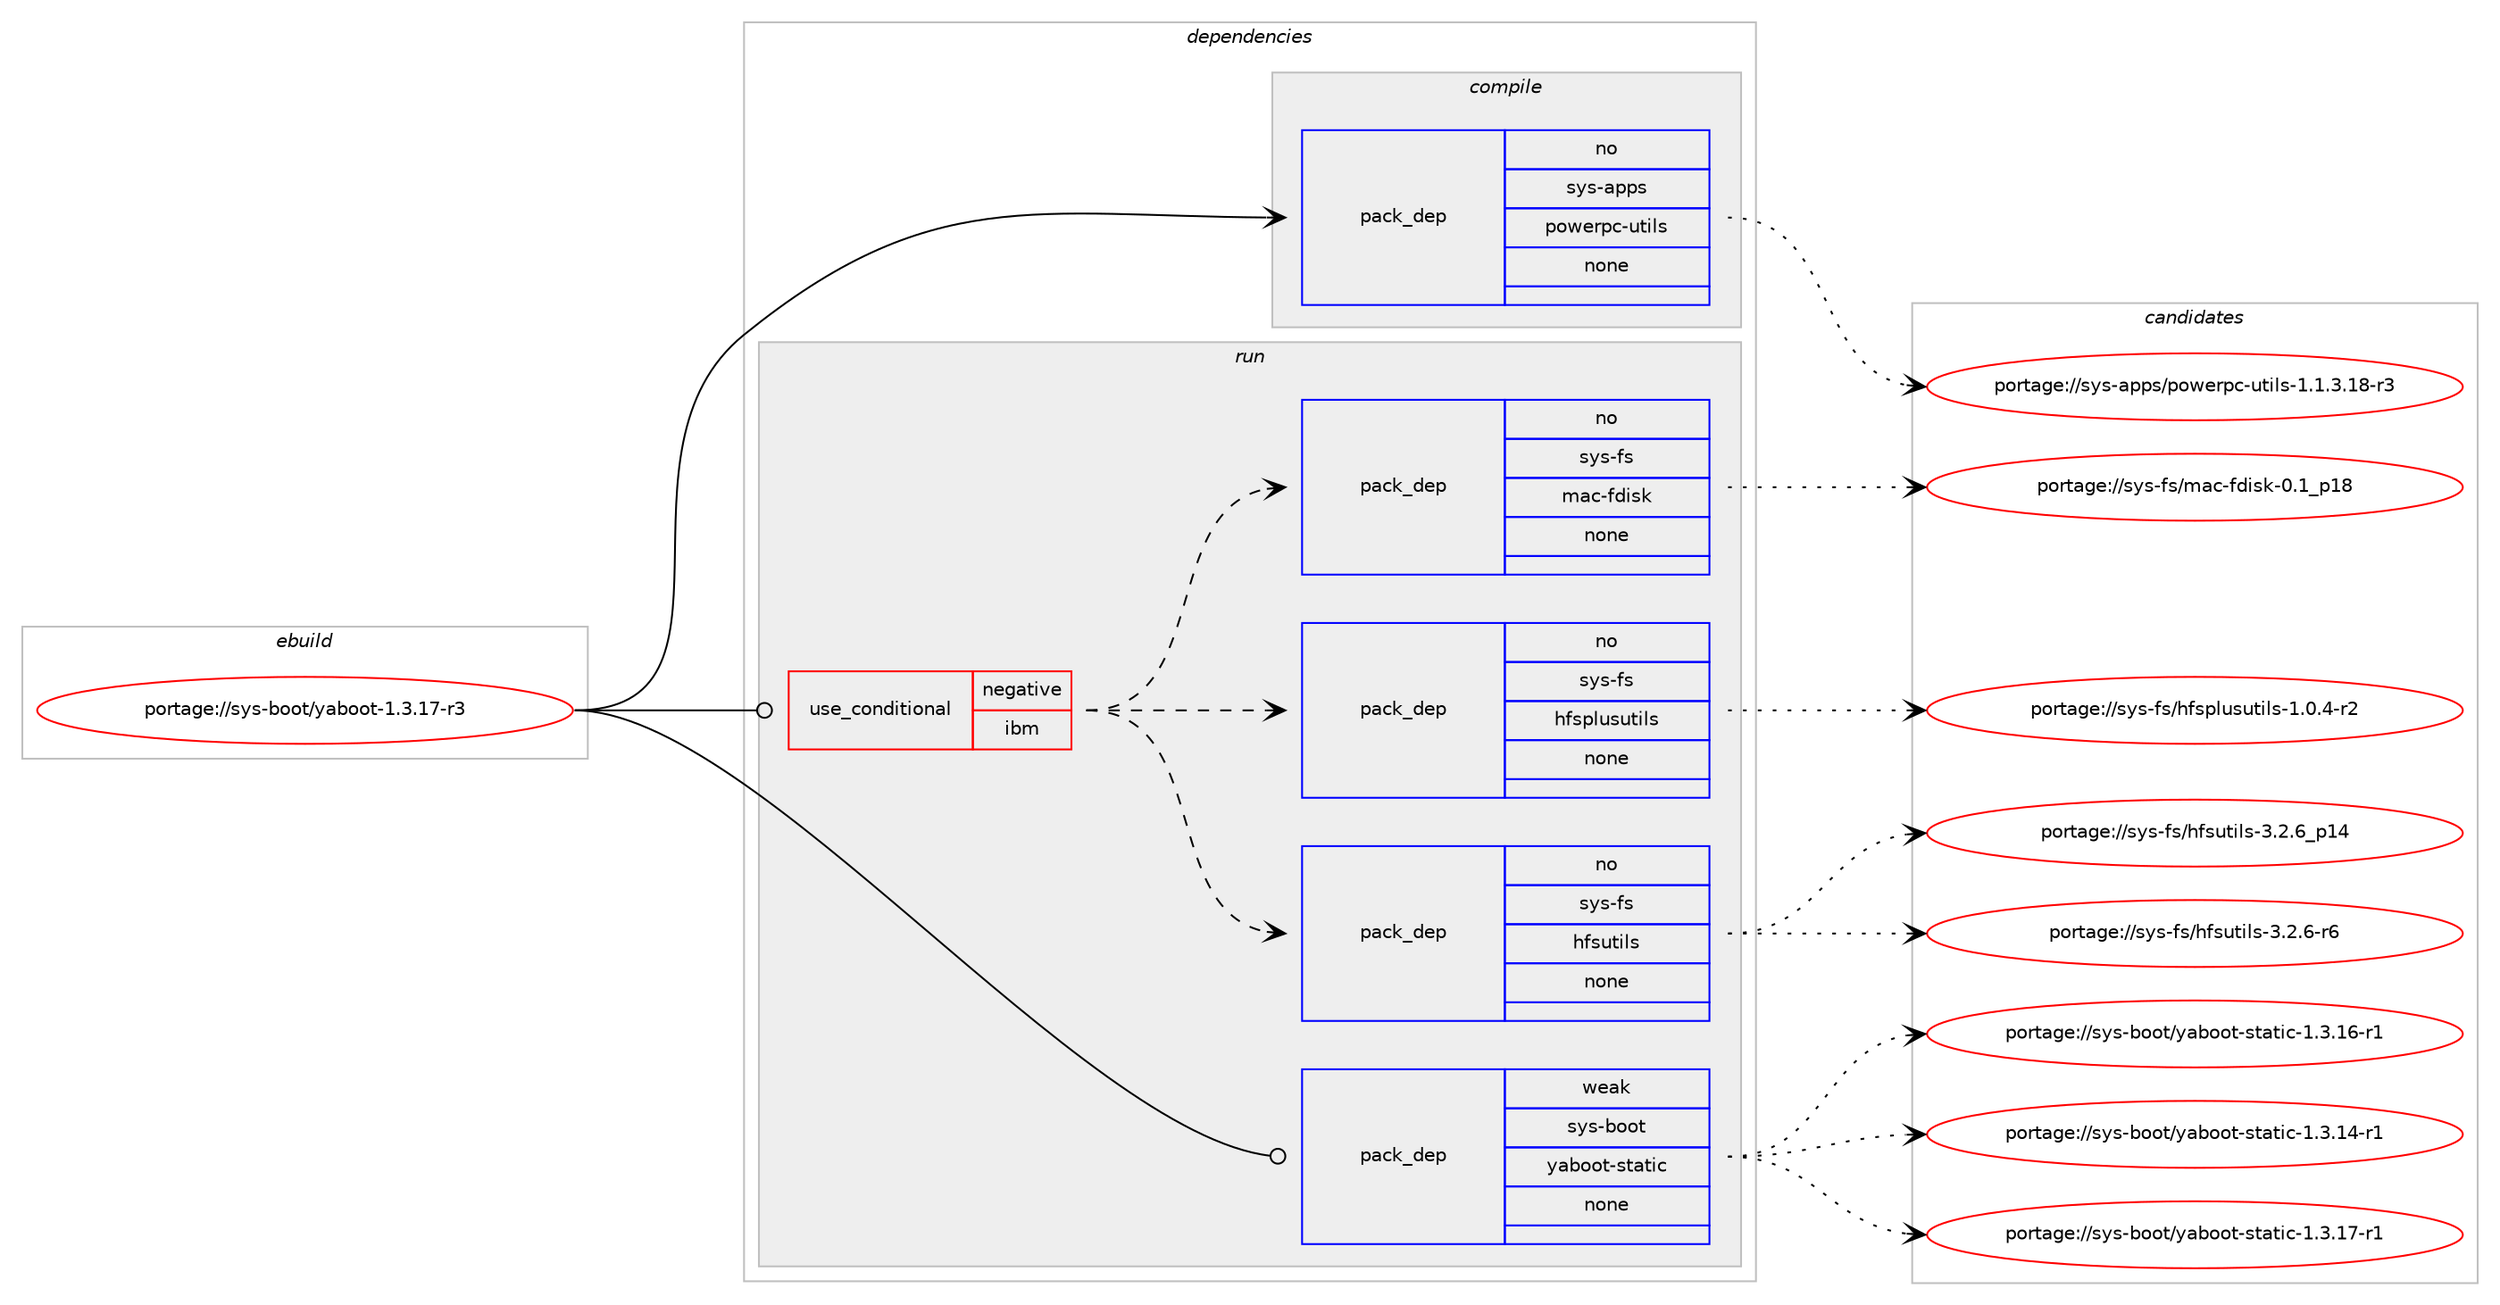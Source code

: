 digraph prolog {

# *************
# Graph options
# *************

newrank=true;
concentrate=true;
compound=true;
graph [rankdir=LR,fontname=Helvetica,fontsize=10,ranksep=1.5];#, ranksep=2.5, nodesep=0.2];
edge  [arrowhead=vee];
node  [fontname=Helvetica,fontsize=10];

# **********
# The ebuild
# **********

subgraph cluster_leftcol {
color=gray;
rank=same;
label=<<i>ebuild</i>>;
id [label="portage://sys-boot/yaboot-1.3.17-r3", color=red, width=4, href="../sys-boot/yaboot-1.3.17-r3.svg"];
}

# ****************
# The dependencies
# ****************

subgraph cluster_midcol {
color=gray;
label=<<i>dependencies</i>>;
subgraph cluster_compile {
fillcolor="#eeeeee";
style=filled;
label=<<i>compile</i>>;
subgraph pack39252 {
dependency50808 [label=<<TABLE BORDER="0" CELLBORDER="1" CELLSPACING="0" CELLPADDING="4" WIDTH="220"><TR><TD ROWSPAN="6" CELLPADDING="30">pack_dep</TD></TR><TR><TD WIDTH="110">no</TD></TR><TR><TD>sys-apps</TD></TR><TR><TD>powerpc-utils</TD></TR><TR><TD>none</TD></TR><TR><TD></TD></TR></TABLE>>, shape=none, color=blue];
}
id:e -> dependency50808:w [weight=20,style="solid",arrowhead="vee"];
}
subgraph cluster_compileandrun {
fillcolor="#eeeeee";
style=filled;
label=<<i>compile and run</i>>;
}
subgraph cluster_run {
fillcolor="#eeeeee";
style=filled;
label=<<i>run</i>>;
subgraph cond10398 {
dependency50809 [label=<<TABLE BORDER="0" CELLBORDER="1" CELLSPACING="0" CELLPADDING="4"><TR><TD ROWSPAN="3" CELLPADDING="10">use_conditional</TD></TR><TR><TD>negative</TD></TR><TR><TD>ibm</TD></TR></TABLE>>, shape=none, color=red];
subgraph pack39253 {
dependency50810 [label=<<TABLE BORDER="0" CELLBORDER="1" CELLSPACING="0" CELLPADDING="4" WIDTH="220"><TR><TD ROWSPAN="6" CELLPADDING="30">pack_dep</TD></TR><TR><TD WIDTH="110">no</TD></TR><TR><TD>sys-fs</TD></TR><TR><TD>hfsutils</TD></TR><TR><TD>none</TD></TR><TR><TD></TD></TR></TABLE>>, shape=none, color=blue];
}
dependency50809:e -> dependency50810:w [weight=20,style="dashed",arrowhead="vee"];
subgraph pack39254 {
dependency50811 [label=<<TABLE BORDER="0" CELLBORDER="1" CELLSPACING="0" CELLPADDING="4" WIDTH="220"><TR><TD ROWSPAN="6" CELLPADDING="30">pack_dep</TD></TR><TR><TD WIDTH="110">no</TD></TR><TR><TD>sys-fs</TD></TR><TR><TD>hfsplusutils</TD></TR><TR><TD>none</TD></TR><TR><TD></TD></TR></TABLE>>, shape=none, color=blue];
}
dependency50809:e -> dependency50811:w [weight=20,style="dashed",arrowhead="vee"];
subgraph pack39255 {
dependency50812 [label=<<TABLE BORDER="0" CELLBORDER="1" CELLSPACING="0" CELLPADDING="4" WIDTH="220"><TR><TD ROWSPAN="6" CELLPADDING="30">pack_dep</TD></TR><TR><TD WIDTH="110">no</TD></TR><TR><TD>sys-fs</TD></TR><TR><TD>mac-fdisk</TD></TR><TR><TD>none</TD></TR><TR><TD></TD></TR></TABLE>>, shape=none, color=blue];
}
dependency50809:e -> dependency50812:w [weight=20,style="dashed",arrowhead="vee"];
}
id:e -> dependency50809:w [weight=20,style="solid",arrowhead="odot"];
subgraph pack39256 {
dependency50813 [label=<<TABLE BORDER="0" CELLBORDER="1" CELLSPACING="0" CELLPADDING="4" WIDTH="220"><TR><TD ROWSPAN="6" CELLPADDING="30">pack_dep</TD></TR><TR><TD WIDTH="110">weak</TD></TR><TR><TD>sys-boot</TD></TR><TR><TD>yaboot-static</TD></TR><TR><TD>none</TD></TR><TR><TD></TD></TR></TABLE>>, shape=none, color=blue];
}
id:e -> dependency50813:w [weight=20,style="solid",arrowhead="odot"];
}
}

# **************
# The candidates
# **************

subgraph cluster_choices {
rank=same;
color=gray;
label=<<i>candidates</i>>;

subgraph choice39252 {
color=black;
nodesep=1;
choice11512111545971121121154711211111910111411299451171161051081154549464946514649564511451 [label="portage://sys-apps/powerpc-utils-1.1.3.18-r3", color=red, width=4,href="../sys-apps/powerpc-utils-1.1.3.18-r3.svg"];
dependency50808:e -> choice11512111545971121121154711211111910111411299451171161051081154549464946514649564511451:w [style=dotted,weight="100"];
}
subgraph choice39253 {
color=black;
nodesep=1;
choice1151211154510211547104102115117116105108115455146504654951124952 [label="portage://sys-fs/hfsutils-3.2.6_p14", color=red, width=4,href="../sys-fs/hfsutils-3.2.6_p14.svg"];
choice11512111545102115471041021151171161051081154551465046544511454 [label="portage://sys-fs/hfsutils-3.2.6-r6", color=red, width=4,href="../sys-fs/hfsutils-3.2.6-r6.svg"];
dependency50810:e -> choice1151211154510211547104102115117116105108115455146504654951124952:w [style=dotted,weight="100"];
dependency50810:e -> choice11512111545102115471041021151171161051081154551465046544511454:w [style=dotted,weight="100"];
}
subgraph choice39254 {
color=black;
nodesep=1;
choice11512111545102115471041021151121081171151171161051081154549464846524511450 [label="portage://sys-fs/hfsplusutils-1.0.4-r2", color=red, width=4,href="../sys-fs/hfsplusutils-1.0.4-r2.svg"];
dependency50811:e -> choice11512111545102115471041021151121081171151171161051081154549464846524511450:w [style=dotted,weight="100"];
}
subgraph choice39255 {
color=black;
nodesep=1;
choice115121115451021154710997994510210010511510745484649951124956 [label="portage://sys-fs/mac-fdisk-0.1_p18", color=red, width=4,href="../sys-fs/mac-fdisk-0.1_p18.svg"];
dependency50812:e -> choice115121115451021154710997994510210010511510745484649951124956:w [style=dotted,weight="100"];
}
subgraph choice39256 {
color=black;
nodesep=1;
choice1151211154598111111116471219798111111116451151169711610599454946514649554511449 [label="portage://sys-boot/yaboot-static-1.3.17-r1", color=red, width=4,href="../sys-boot/yaboot-static-1.3.17-r1.svg"];
choice1151211154598111111116471219798111111116451151169711610599454946514649544511449 [label="portage://sys-boot/yaboot-static-1.3.16-r1", color=red, width=4,href="../sys-boot/yaboot-static-1.3.16-r1.svg"];
choice1151211154598111111116471219798111111116451151169711610599454946514649524511449 [label="portage://sys-boot/yaboot-static-1.3.14-r1", color=red, width=4,href="../sys-boot/yaboot-static-1.3.14-r1.svg"];
dependency50813:e -> choice1151211154598111111116471219798111111116451151169711610599454946514649554511449:w [style=dotted,weight="100"];
dependency50813:e -> choice1151211154598111111116471219798111111116451151169711610599454946514649544511449:w [style=dotted,weight="100"];
dependency50813:e -> choice1151211154598111111116471219798111111116451151169711610599454946514649524511449:w [style=dotted,weight="100"];
}
}

}
